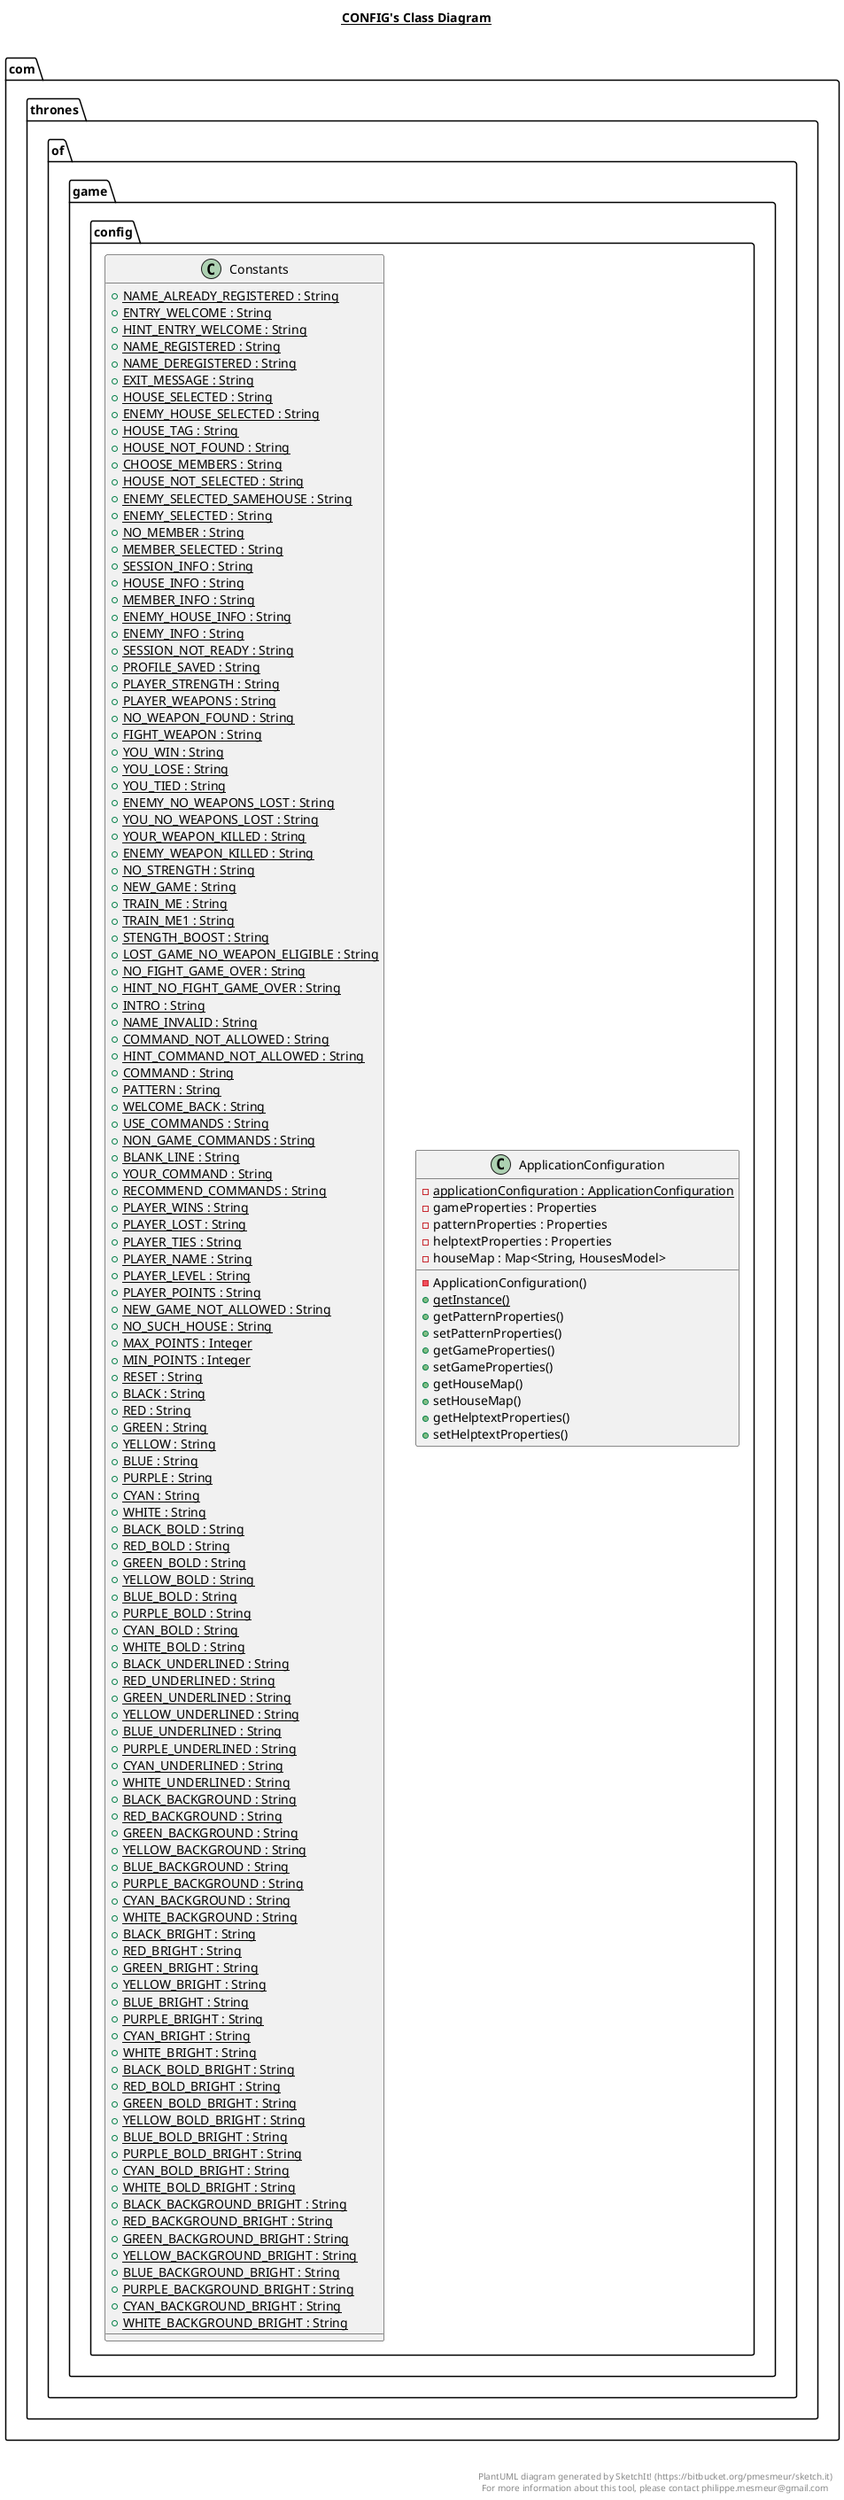 @startuml

title __CONFIG's Class Diagram__\n

  package com.thrones.of.game {
    package com.thrones.of.game.config {
      class ApplicationConfiguration {
          {static} - applicationConfiguration : ApplicationConfiguration
          - gameProperties : Properties
          - patternProperties : Properties
          - helptextProperties : Properties
          - houseMap : Map<String, HousesModel>
          - ApplicationConfiguration()
          {static} + getInstance()
          + getPatternProperties()
          + setPatternProperties()
          + getGameProperties()
          + setGameProperties()
          + getHouseMap()
          + setHouseMap()
          + getHelptextProperties()
          + setHelptextProperties()
      }
    }
  }
  

  package com.thrones.of.game {
    package com.thrones.of.game.config {
      class Constants {
          {static} + NAME_ALREADY_REGISTERED : String
          {static} + ENTRY_WELCOME : String
          {static} + HINT_ENTRY_WELCOME : String
          {static} + NAME_REGISTERED : String
          {static} + NAME_DEREGISTERED : String
          {static} + EXIT_MESSAGE : String
          {static} + HOUSE_SELECTED : String
          {static} + ENEMY_HOUSE_SELECTED : String
          {static} + HOUSE_TAG : String
          {static} + HOUSE_NOT_FOUND : String
          {static} + CHOOSE_MEMBERS : String
          {static} + HOUSE_NOT_SELECTED : String
          {static} + ENEMY_SELECTED_SAMEHOUSE : String
          {static} + ENEMY_SELECTED : String
          {static} + NO_MEMBER : String
          {static} + MEMBER_SELECTED : String
          {static} + SESSION_INFO : String
          {static} + HOUSE_INFO : String
          {static} + MEMBER_INFO : String
          {static} + ENEMY_HOUSE_INFO : String
          {static} + ENEMY_INFO : String
          {static} + SESSION_NOT_READY : String
          {static} + PROFILE_SAVED : String
          {static} + PLAYER_STRENGTH : String
          {static} + PLAYER_WEAPONS : String
          {static} + NO_WEAPON_FOUND : String
          {static} + FIGHT_WEAPON : String
          {static} + YOU_WIN : String
          {static} + YOU_LOSE : String
          {static} + YOU_TIED : String
          {static} + ENEMY_NO_WEAPONS_LOST : String
          {static} + YOU_NO_WEAPONS_LOST : String
          {static} + YOUR_WEAPON_KILLED : String
          {static} + ENEMY_WEAPON_KILLED : String
          {static} + NO_STRENGTH : String
          {static} + NEW_GAME : String
          {static} + TRAIN_ME : String
          {static} + TRAIN_ME1 : String
          {static} + STENGTH_BOOST : String
          {static} + LOST_GAME_NO_WEAPON_ELIGIBLE : String
          {static} + NO_FIGHT_GAME_OVER : String
          {static} + HINT_NO_FIGHT_GAME_OVER : String
          {static} + INTRO : String
          {static} + NAME_INVALID : String
          {static} + COMMAND_NOT_ALLOWED : String
          {static} + HINT_COMMAND_NOT_ALLOWED : String
          {static} + COMMAND : String
          {static} + PATTERN : String
          {static} + WELCOME_BACK : String
          {static} + USE_COMMANDS : String
          {static} + NON_GAME_COMMANDS : String
          {static} + BLANK_LINE : String
          {static} + YOUR_COMMAND : String
          {static} + RECOMMEND_COMMANDS : String
          {static} + PLAYER_WINS : String
          {static} + PLAYER_LOST : String
          {static} + PLAYER_TIES : String
          {static} + PLAYER_NAME : String
          {static} + PLAYER_LEVEL : String
          {static} + PLAYER_POINTS : String
          {static} + NEW_GAME_NOT_ALLOWED : String
          {static} + NO_SUCH_HOUSE : String
          {static} + MAX_POINTS : Integer
          {static} + MIN_POINTS : Integer
          {static} + RESET : String
          {static} + BLACK : String
          {static} + RED : String
          {static} + GREEN : String
          {static} + YELLOW : String
          {static} + BLUE : String
          {static} + PURPLE : String
          {static} + CYAN : String
          {static} + WHITE : String
          {static} + BLACK_BOLD : String
          {static} + RED_BOLD : String
          {static} + GREEN_BOLD : String
          {static} + YELLOW_BOLD : String
          {static} + BLUE_BOLD : String
          {static} + PURPLE_BOLD : String
          {static} + CYAN_BOLD : String
          {static} + WHITE_BOLD : String
          {static} + BLACK_UNDERLINED : String
          {static} + RED_UNDERLINED : String
          {static} + GREEN_UNDERLINED : String
          {static} + YELLOW_UNDERLINED : String
          {static} + BLUE_UNDERLINED : String
          {static} + PURPLE_UNDERLINED : String
          {static} + CYAN_UNDERLINED : String
          {static} + WHITE_UNDERLINED : String
          {static} + BLACK_BACKGROUND : String
          {static} + RED_BACKGROUND : String
          {static} + GREEN_BACKGROUND : String
          {static} + YELLOW_BACKGROUND : String
          {static} + BLUE_BACKGROUND : String
          {static} + PURPLE_BACKGROUND : String
          {static} + CYAN_BACKGROUND : String
          {static} + WHITE_BACKGROUND : String
          {static} + BLACK_BRIGHT : String
          {static} + RED_BRIGHT : String
          {static} + GREEN_BRIGHT : String
          {static} + YELLOW_BRIGHT : String
          {static} + BLUE_BRIGHT : String
          {static} + PURPLE_BRIGHT : String
          {static} + CYAN_BRIGHT : String
          {static} + WHITE_BRIGHT : String
          {static} + BLACK_BOLD_BRIGHT : String
          {static} + RED_BOLD_BRIGHT : String
          {static} + GREEN_BOLD_BRIGHT : String
          {static} + YELLOW_BOLD_BRIGHT : String
          {static} + BLUE_BOLD_BRIGHT : String
          {static} + PURPLE_BOLD_BRIGHT : String
          {static} + CYAN_BOLD_BRIGHT : String
          {static} + WHITE_BOLD_BRIGHT : String
          {static} + BLACK_BACKGROUND_BRIGHT : String
          {static} + RED_BACKGROUND_BRIGHT : String
          {static} + GREEN_BACKGROUND_BRIGHT : String
          {static} + YELLOW_BACKGROUND_BRIGHT : String
          {static} + BLUE_BACKGROUND_BRIGHT : String
          {static} + PURPLE_BACKGROUND_BRIGHT : String
          {static} + CYAN_BACKGROUND_BRIGHT : String
          {static} + WHITE_BACKGROUND_BRIGHT : String
      }
    }
  }
  



right footer


PlantUML diagram generated by SketchIt! (https://bitbucket.org/pmesmeur/sketch.it)
For more information about this tool, please contact philippe.mesmeur@gmail.com
endfooter

@enduml

